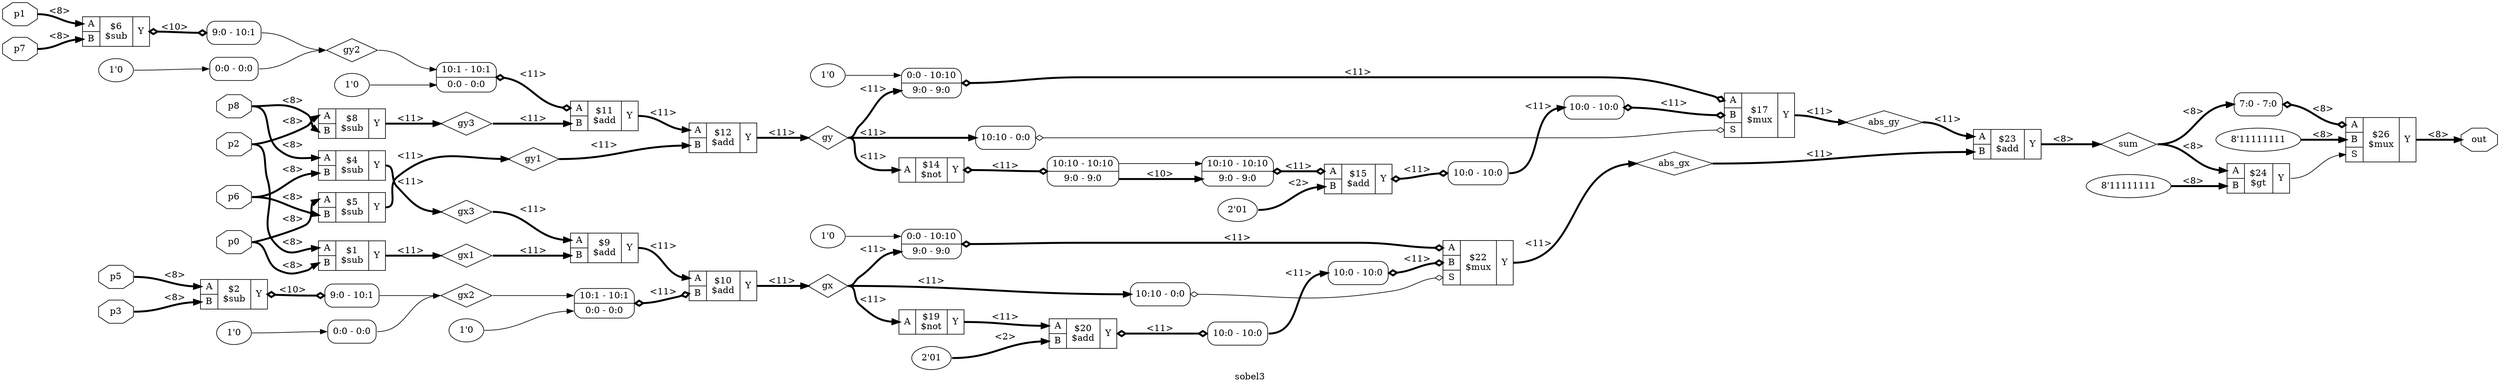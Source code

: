 digraph "sobel3" {
label="sobel3";
rankdir="LR";
remincross=true;
n10 [ shape=diamond, label="sum", color="black", fontcolor="black" ];
n11 [ shape=diamond, label="abs_gy", color="black", fontcolor="black" ];
n12 [ shape=diamond, label="abs_gx", color="black", fontcolor="black" ];
n13 [ shape=diamond, label="gy3", color="black", fontcolor="black" ];
n14 [ shape=diamond, label="gy2", color="black", fontcolor="black" ];
n15 [ shape=diamond, label="gy1", color="black", fontcolor="black" ];
n16 [ shape=diamond, label="gx3", color="black", fontcolor="black" ];
n17 [ shape=diamond, label="gx2", color="black", fontcolor="black" ];
n18 [ shape=diamond, label="gx1", color="black", fontcolor="black" ];
n19 [ shape=diamond, label="gy", color="black", fontcolor="black" ];
n20 [ shape=diamond, label="gx", color="black", fontcolor="black" ];
n21 [ shape=octagon, label="out", color="black", fontcolor="black" ];
n22 [ shape=octagon, label="p8", color="black", fontcolor="black" ];
n23 [ shape=octagon, label="p7", color="black", fontcolor="black" ];
n24 [ shape=octagon, label="p6", color="black", fontcolor="black" ];
n25 [ shape=octagon, label="p5", color="black", fontcolor="black" ];
n26 [ shape=octagon, label="p3", color="black", fontcolor="black" ];
n27 [ shape=octagon, label="p2", color="black", fontcolor="black" ];
n28 [ shape=octagon, label="p1", color="black", fontcolor="black" ];
n29 [ shape=octagon, label="p0", color="black", fontcolor="black" ];
c32 [ shape=record, label="{{<p30> A}|$19\n$not|{<p31> Y}}" ];
v0 [ label="8'11111111" ];
c34 [ shape=record, label="{{<p30> A|<p33> B}|$24\n$gt|{<p31> Y}}" ];
v4 [ label="1'0" ];
c36 [ shape=record, label="{{<p30> A|<p33> B|<p35> S}|$17\n$mux|{<p31> Y}}" ];
x1 [ shape=record, style=rounded, label="<s0> 10:10 - 0:0 " ];
x1:e -> c36:p35:w [arrowhead=odiamond, arrowtail=odiamond, dir=both, color="black", label=""];
x2 [ shape=record, style=rounded, label="<s0> 10:0 - 10:0 " ];
x2:e -> c36:p33:w [arrowhead=odiamond, arrowtail=odiamond, dir=both, color="black", style="setlinewidth(3)", label="<11>"];
x3 [ shape=record, style=rounded, label="<s1> 0:0 - 10:10 |<s0> 9:0 - 9:0 " ];
x3:e -> c36:p30:w [arrowhead=odiamond, arrowtail=odiamond, dir=both, color="black", style="setlinewidth(3)", label="<11>"];
v8 [ label="1'0" ];
c37 [ shape=record, label="{{<p30> A|<p33> B|<p35> S}|$22\n$mux|{<p31> Y}}" ];
x5 [ shape=record, style=rounded, label="<s0> 10:10 - 0:0 " ];
x5:e -> c37:p35:w [arrowhead=odiamond, arrowtail=odiamond, dir=both, color="black", label=""];
x6 [ shape=record, style=rounded, label="<s0> 10:0 - 10:0 " ];
x6:e -> c37:p33:w [arrowhead=odiamond, arrowtail=odiamond, dir=both, color="black", style="setlinewidth(3)", label="<11>"];
x7 [ shape=record, style=rounded, label="<s1> 0:0 - 10:10 |<s0> 9:0 - 9:0 " ];
x7:e -> c37:p30:w [arrowhead=odiamond, arrowtail=odiamond, dir=both, color="black", style="setlinewidth(3)", label="<11>"];
v10 [ label="2'01" ];
c38 [ shape=record, label="{{<p30> A|<p33> B}|$15\n$add|{<p31> Y}}" ];
x9 [ shape=record, style=rounded, label="<s0> 10:0 - 10:0 " ];
c38:p31:e -> x9:w [arrowhead=odiamond, arrowtail=odiamond, dir=both, color="black", style="setlinewidth(3)", label="<11>"];
x11 [ shape=record, style=rounded, label="<s1> 10:10 - 10:10 |<s0> 9:0 - 9:0 " ];
x11:e -> c38:p30:w [arrowhead=odiamond, arrowtail=odiamond, dir=both, color="black", style="setlinewidth(3)", label="<11>"];
c39 [ shape=record, label="{{<p30> A}|$14\n$not|{<p31> Y}}" ];
x12 [ shape=record, style=rounded, label="<s1> 10:10 - 10:10 |<s0> 9:0 - 9:0 " ];
c39:p31:e -> x12:w [arrowhead=odiamond, arrowtail=odiamond, dir=both, color="black", style="setlinewidth(3)", label="<11>"];
c40 [ shape=record, label="{{<p30> A|<p33> B}|$23\n$add|{<p31> Y}}" ];
c41 [ shape=record, label="{{<p30> A|<p33> B}|$12\n$add|{<p31> Y}}" ];
v14 [ label="1'0" ];
c42 [ shape=record, label="{{<p30> A|<p33> B}|$11\n$add|{<p31> Y}}" ];
x13 [ shape=record, style=rounded, label="<s1> 10:1 - 10:1 |<s0> 0:0 - 0:0 " ];
x13:e -> c42:p30:w [arrowhead=odiamond, arrowtail=odiamond, dir=both, color="black", style="setlinewidth(3)", label="<11>"];
v16 [ label="1'0" ];
c43 [ shape=record, label="{{<p30> A|<p33> B}|$10\n$add|{<p31> Y}}" ];
x15 [ shape=record, style=rounded, label="<s1> 10:1 - 10:1 |<s0> 0:0 - 0:0 " ];
x15:e -> c43:p33:w [arrowhead=odiamond, arrowtail=odiamond, dir=both, color="black", style="setlinewidth(3)", label="<11>"];
c44 [ shape=record, label="{{<p30> A|<p33> B}|$9\n$add|{<p31> Y}}" ];
c45 [ shape=record, label="{{<p30> A|<p33> B}|$8\n$sub|{<p31> Y}}" ];
v18 [ label="2'01" ];
c46 [ shape=record, label="{{<p30> A|<p33> B}|$20\n$add|{<p31> Y}}" ];
x17 [ shape=record, style=rounded, label="<s0> 10:0 - 10:0 " ];
c46:p31:e -> x17:w [arrowhead=odiamond, arrowtail=odiamond, dir=both, color="black", style="setlinewidth(3)", label="<11>"];
c47 [ shape=record, label="{{<p30> A|<p33> B}|$6\n$sub|{<p31> Y}}" ];
x19 [ shape=record, style=rounded, label="<s0> 9:0 - 10:1 " ];
c47:p31:e -> x19:w [arrowhead=odiamond, arrowtail=odiamond, dir=both, color="black", style="setlinewidth(3)", label="<10>"];
c48 [ shape=record, label="{{<p30> A|<p33> B}|$5\n$sub|{<p31> Y}}" ];
c49 [ shape=record, label="{{<p30> A|<p33> B}|$4\n$sub|{<p31> Y}}" ];
v20 [ label="8'11111111" ];
c50 [ shape=record, label="{{<p30> A|<p33> B|<p35> S}|$26\n$mux|{<p31> Y}}" ];
x21 [ shape=record, style=rounded, label="<s0> 7:0 - 7:0 " ];
x21:e -> c50:p30:w [arrowhead=odiamond, arrowtail=odiamond, dir=both, color="black", style="setlinewidth(3)", label="<8>"];
c51 [ shape=record, label="{{<p30> A|<p33> B}|$2\n$sub|{<p31> Y}}" ];
x22 [ shape=record, style=rounded, label="<s0> 9:0 - 10:1 " ];
c51:p31:e -> x22:w [arrowhead=odiamond, arrowtail=odiamond, dir=both, color="black", style="setlinewidth(3)", label="<10>"];
c52 [ shape=record, label="{{<p30> A|<p33> B}|$1\n$sub|{<p31> Y}}" ];
v23 [ label="1'0" ];
x24 [ shape=record, style=rounded, label="<s0> 0:0 - 0:0 " ];
v25 [ label="1'0" ];
x26 [ shape=record, style=rounded, label="<s0> 0:0 - 0:0 " ];
c40:p31:e -> n10:w [color="black", style="setlinewidth(3)", label="<8>"];
n10:e -> c34:p30:w [color="black", style="setlinewidth(3)", label="<8>"];
n10:e -> x21:s0:w [color="black", style="setlinewidth(3)", label="<8>"];
c36:p31:e -> n11:w [color="black", style="setlinewidth(3)", label="<11>"];
n11:e -> c40:p30:w [color="black", style="setlinewidth(3)", label="<11>"];
c37:p31:e -> n12:w [color="black", style="setlinewidth(3)", label="<11>"];
n12:e -> c40:p33:w [color="black", style="setlinewidth(3)", label="<11>"];
c45:p31:e -> n13:w [color="black", style="setlinewidth(3)", label="<11>"];
n13:e -> c42:p33:w [color="black", style="setlinewidth(3)", label="<11>"];
x19:s0:e -> n14:w [color="black", label=""];
x24:s0:e -> n14:w [color="black", label=""];
n14:e -> x13:s1:w [color="black", label=""];
c48:p31:e -> n15:w [color="black", style="setlinewidth(3)", label="<11>"];
n15:e -> c41:p33:w [color="black", style="setlinewidth(3)", label="<11>"];
c49:p31:e -> n16:w [color="black", style="setlinewidth(3)", label="<11>"];
n16:e -> c44:p30:w [color="black", style="setlinewidth(3)", label="<11>"];
x22:s0:e -> n17:w [color="black", label=""];
x26:s0:e -> n17:w [color="black", label=""];
n17:e -> x15:s1:w [color="black", label=""];
c52:p31:e -> n18:w [color="black", style="setlinewidth(3)", label="<11>"];
n18:e -> c44:p33:w [color="black", style="setlinewidth(3)", label="<11>"];
c41:p31:e -> n19:w [color="black", style="setlinewidth(3)", label="<11>"];
n19:e -> c39:p30:w [color="black", style="setlinewidth(3)", label="<11>"];
n19:e -> x1:s0:w [color="black", style="setlinewidth(3)", label="<11>"];
n19:e -> x3:s0:w [color="black", style="setlinewidth(3)", label="<11>"];
c32:p31:e -> c46:p30:w [color="black", style="setlinewidth(3)", label="<11>"];
c43:p31:e -> n20:w [color="black", style="setlinewidth(3)", label="<11>"];
n20:e -> c32:p30:w [color="black", style="setlinewidth(3)", label="<11>"];
n20:e -> x5:s0:w [color="black", style="setlinewidth(3)", label="<11>"];
n20:e -> x7:s0:w [color="black", style="setlinewidth(3)", label="<11>"];
c50:p31:e -> n21:w [color="black", style="setlinewidth(3)", label="<8>"];
n22:e -> c45:p33:w [color="black", style="setlinewidth(3)", label="<8>"];
n22:e -> c49:p30:w [color="black", style="setlinewidth(3)", label="<8>"];
n23:e -> c47:p33:w [color="black", style="setlinewidth(3)", label="<8>"];
n24:e -> c48:p33:w [color="black", style="setlinewidth(3)", label="<8>"];
n24:e -> c49:p33:w [color="black", style="setlinewidth(3)", label="<8>"];
n25:e -> c51:p30:w [color="black", style="setlinewidth(3)", label="<8>"];
n26:e -> c51:p33:w [color="black", style="setlinewidth(3)", label="<8>"];
n27:e -> c45:p30:w [color="black", style="setlinewidth(3)", label="<8>"];
n27:e -> c52:p30:w [color="black", style="setlinewidth(3)", label="<8>"];
n28:e -> c47:p30:w [color="black", style="setlinewidth(3)", label="<8>"];
n29:e -> c48:p30:w [color="black", style="setlinewidth(3)", label="<8>"];
n29:e -> c52:p33:w [color="black", style="setlinewidth(3)", label="<8>"];
x17:s0:e -> x6:s0:w [color="black", style="setlinewidth(3)", label="<11>"];
c42:p31:e -> c41:p30:w [color="black", style="setlinewidth(3)", label="<11>"];
c44:p31:e -> c43:p30:w [color="black", style="setlinewidth(3)", label="<11>"];
c34:p31:e -> c50:p35:w [color="black", label=""];
x9:s0:e -> x2:s0:w [color="black", style="setlinewidth(3)", label="<11>"];
x12:s1:e -> x11:s1:w [color="black", label=""];
x12:s0:e -> x11:s0:w [color="black", style="setlinewidth(3)", label="<10>"];
v0:e -> c34:p33:w [color="black", style="setlinewidth(3)", label="<8>"];
v10:e -> c38:p33:w [color="black", style="setlinewidth(3)", label="<2>"];
v14:e -> x13:s0:w [color="black", label=""];
v16:e -> x15:s0:w [color="black", label=""];
v18:e -> c46:p33:w [color="black", style="setlinewidth(3)", label="<2>"];
v20:e -> c50:p33:w [color="black", style="setlinewidth(3)", label="<8>"];
v23:e -> x24:w [color="black", label=""];
v25:e -> x26:w [color="black", label=""];
v4:e -> x3:s1:w [color="black", label=""];
v8:e -> x7:s1:w [color="black", label=""];
}
